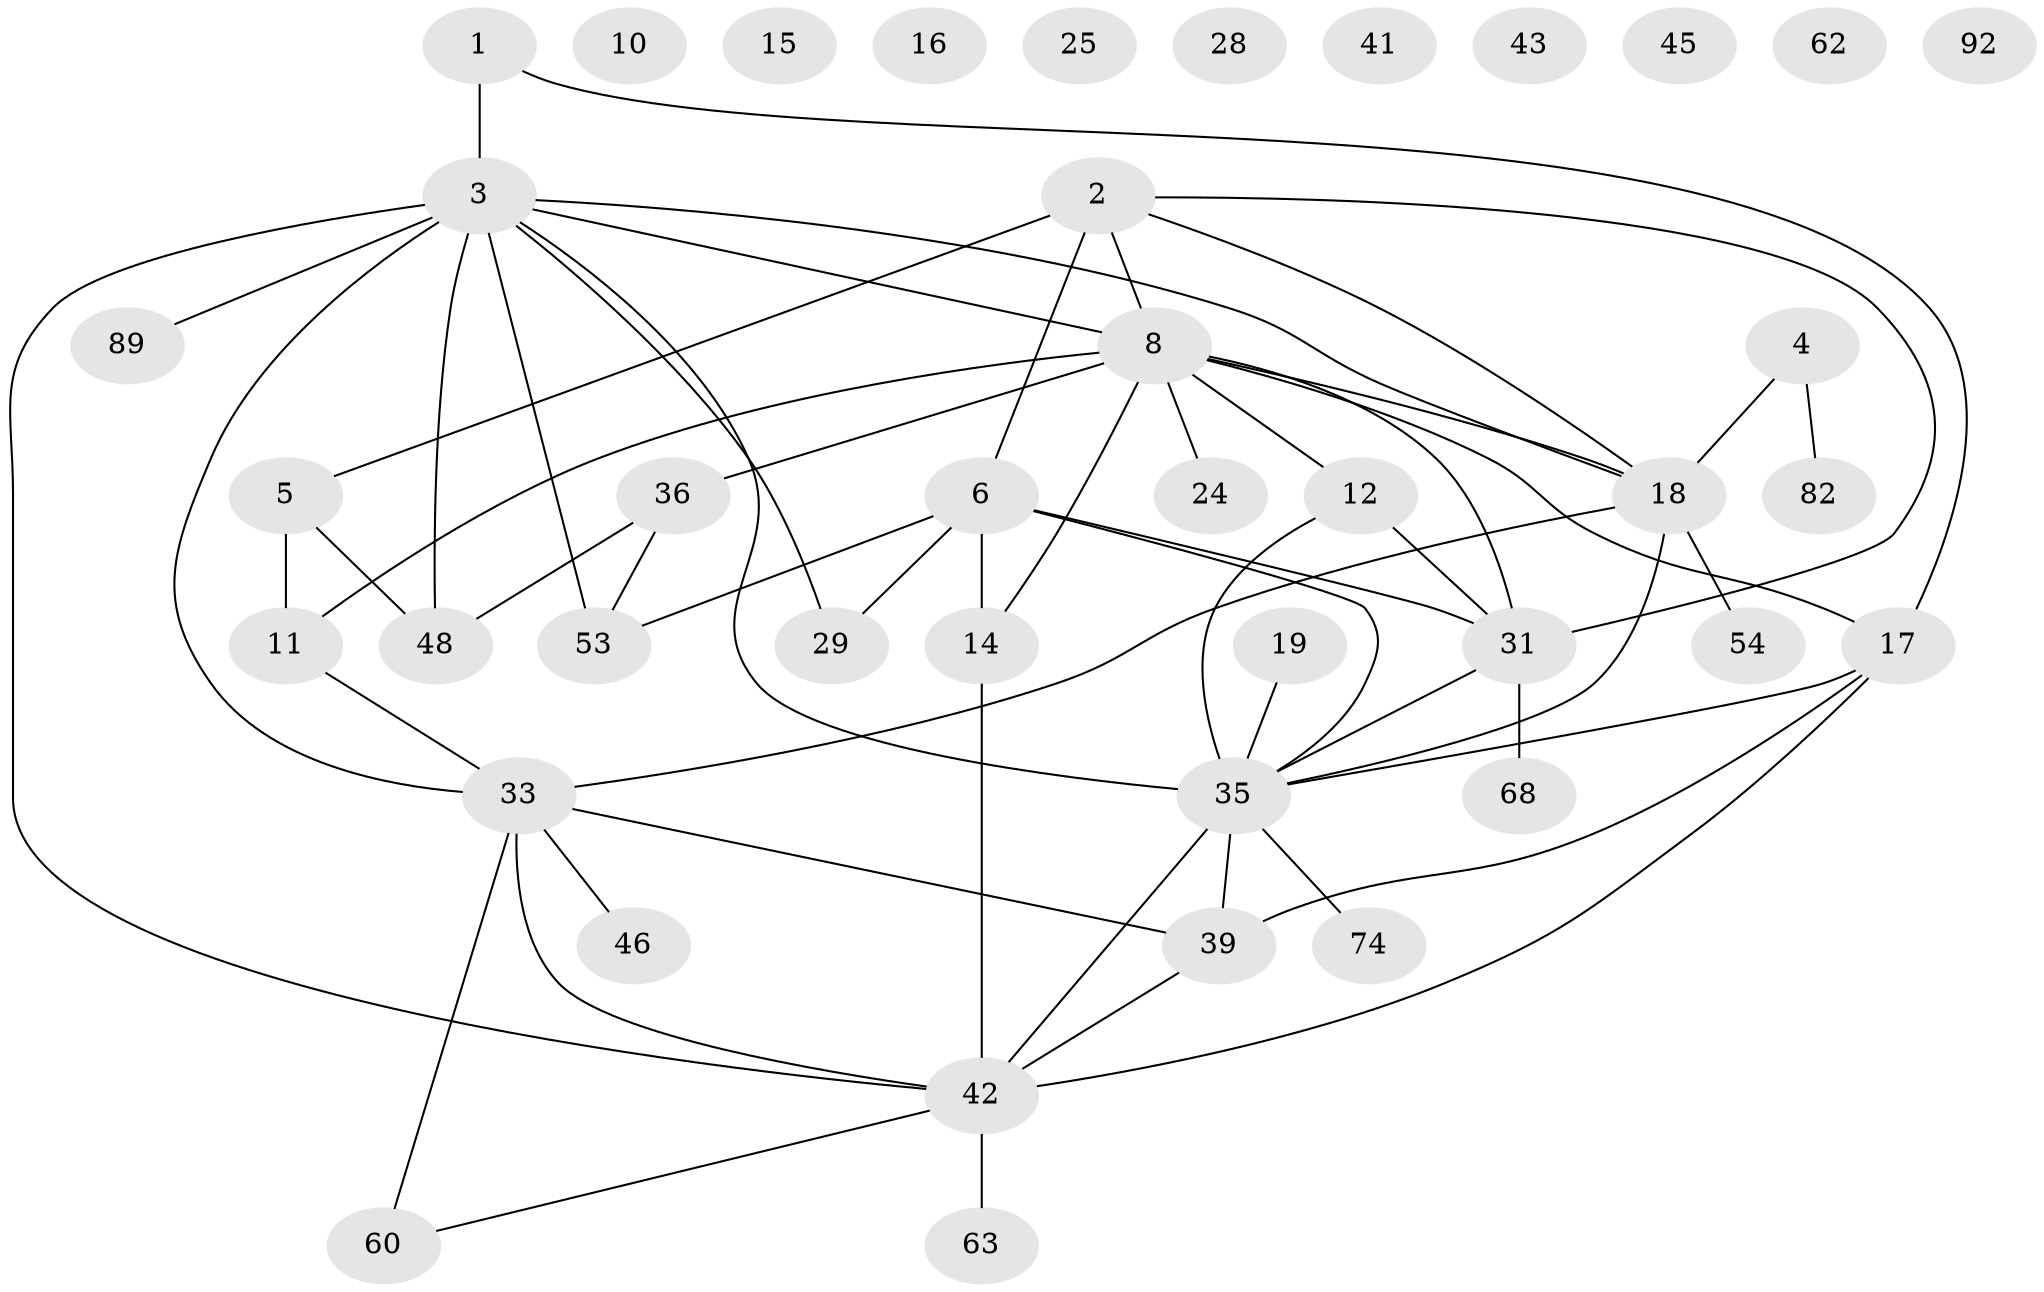 // original degree distribution, {3: 0.24528301886792453, 4: 0.14150943396226415, 6: 0.02830188679245283, 0: 0.08490566037735849, 2: 0.25471698113207547, 1: 0.1792452830188679, 5: 0.05660377358490566, 7: 0.009433962264150943}
// Generated by graph-tools (version 1.1) at 2025/16/03/04/25 18:16:34]
// undirected, 41 vertices, 58 edges
graph export_dot {
graph [start="1"]
  node [color=gray90,style=filled];
  1;
  2 [super="+9+21"];
  3 [super="+27+57+20+76"];
  4 [super="+73+56+80"];
  5 [super="+7+61"];
  6 [super="+34+49+23+30"];
  8 [super="+91+77+13"];
  10;
  11 [super="+95"];
  12 [super="+58+32+81"];
  14 [super="+69"];
  15;
  16;
  17 [super="+22"];
  18 [super="+94+40"];
  19 [super="+79"];
  24;
  25;
  28;
  29 [super="+101"];
  31 [super="+44+47"];
  33 [super="+52+78"];
  35 [super="+38+37"];
  36 [super="+59"];
  39 [super="+55+104"];
  41;
  42 [super="+87+106"];
  43;
  45 [super="+50"];
  46;
  48 [super="+98"];
  53 [super="+83+100"];
  54;
  60 [super="+72+65"];
  62;
  63;
  68;
  74 [super="+84"];
  82;
  89;
  92;
  1 -- 3 [weight=2];
  1 -- 17;
  2 -- 18;
  2 -- 6 [weight=2];
  2 -- 31;
  2 -- 8;
  2 -- 5;
  3 -- 18;
  3 -- 53 [weight=2];
  3 -- 89;
  3 -- 48;
  3 -- 35;
  3 -- 8;
  3 -- 42;
  3 -- 29;
  3 -- 33;
  4 -- 82;
  4 -- 18;
  5 -- 48 [weight=2];
  5 -- 11;
  6 -- 29;
  6 -- 53;
  6 -- 14 [weight=2];
  6 -- 31 [weight=2];
  6 -- 35;
  8 -- 17;
  8 -- 36;
  8 -- 11;
  8 -- 12;
  8 -- 18;
  8 -- 24;
  8 -- 14;
  8 -- 31;
  11 -- 33;
  12 -- 35 [weight=3];
  12 -- 31;
  14 -- 42;
  17 -- 35 [weight=2];
  17 -- 42;
  17 -- 39;
  18 -- 54;
  18 -- 33;
  18 -- 35;
  19 -- 35;
  31 -- 68;
  31 -- 35;
  33 -- 39;
  33 -- 42;
  33 -- 60;
  33 -- 46;
  35 -- 39 [weight=2];
  35 -- 74;
  35 -- 42;
  36 -- 48;
  36 -- 53;
  39 -- 42;
  42 -- 63;
  42 -- 60;
}
